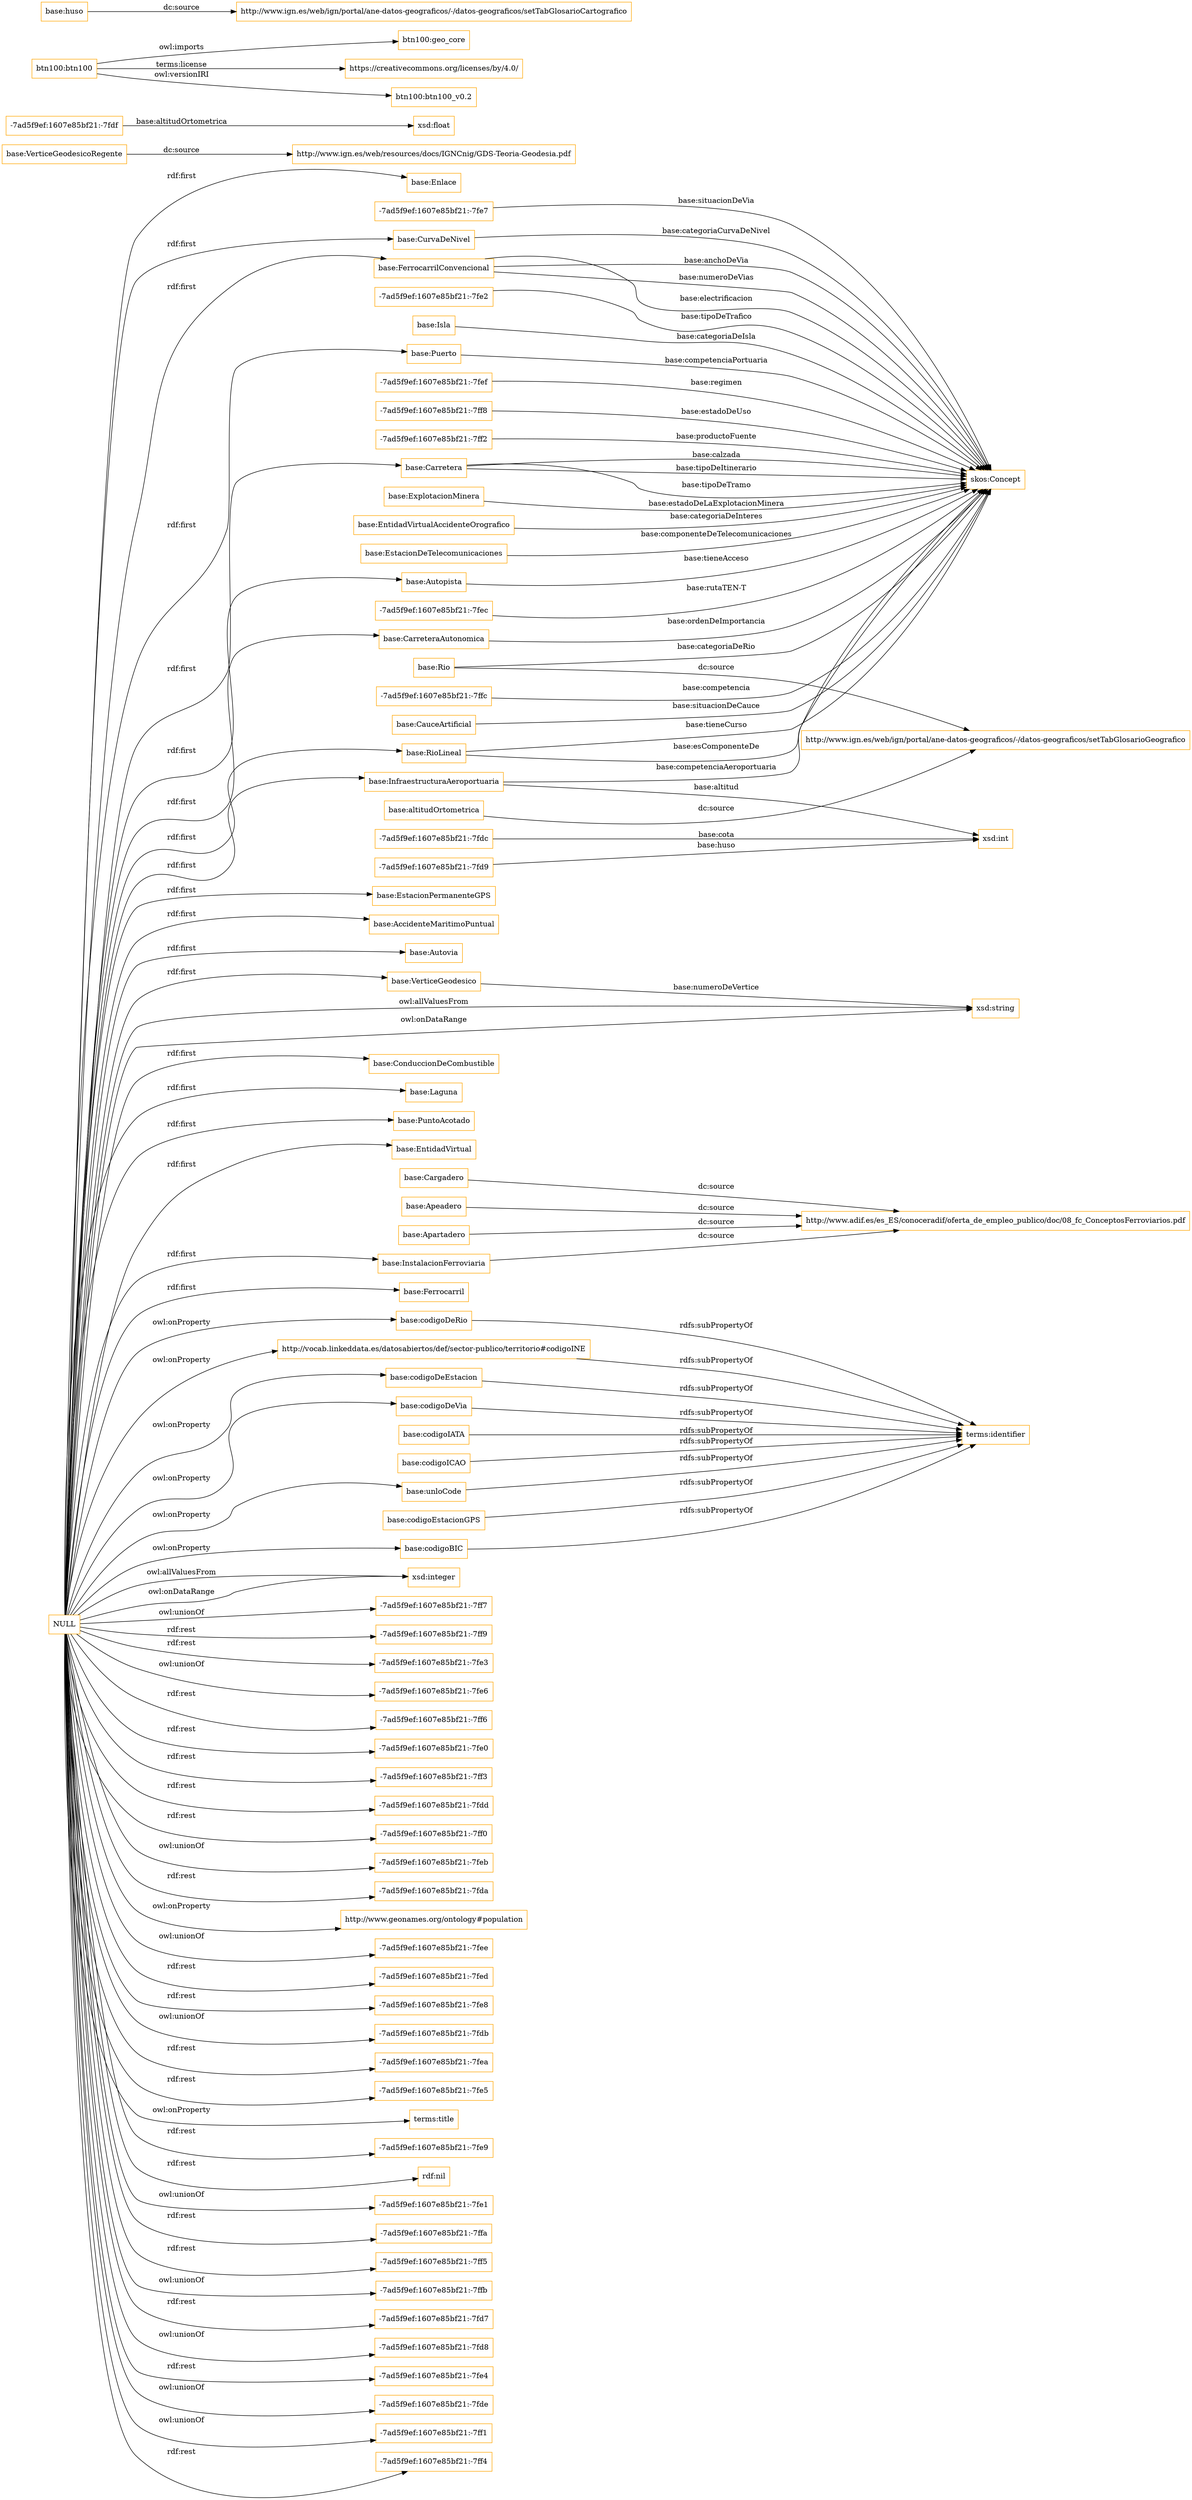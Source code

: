 digraph ar2dtool_diagram { 
rankdir=LR;
size="1501"
node [shape = rectangle, color="orange"]; "base:Enlace" "-7ad5f9ef:1607e85bf21:-7ff8" "-7ad5f9ef:1607e85bf21:-7ff2" "base:InfraestructuraAeroportuaria" "base:EstacionPermanenteGPS" "base:AccidenteMaritimoPuntual" "-7ad5f9ef:1607e85bf21:-7fdc" "base:Autovia" "base:VerticeGeodesico" "-7ad5f9ef:1607e85bf21:-7fd9" "base:Carretera" "base:ExplotacionMinera" "base:EntidadVirtualAccidenteOrografico" "base:EstacionDeTelecomunicaciones" "base:ConduccionDeCombustible" "base:VerticeGeodesicoRegente" "base:Autopista" "base:Laguna" "-7ad5f9ef:1607e85bf21:-7fec" "base:CarreteraAutonomica" "-7ad5f9ef:1607e85bf21:-7ffc" "base:CauceArtificial" "base:RioLineal" "-7ad5f9ef:1607e85bf21:-7fdf" "base:PuntoAcotado" "-7ad5f9ef:1607e85bf21:-7fe7" "base:Apeadero" "base:Apartadero" "base:EntidadVirtual" "base:CurvaDeNivel" "base:InstalacionFerroviaria" "base:Rio" "base:FerrocarrilConvencional" "base:Ferrocarril" "-7ad5f9ef:1607e85bf21:-7fe2" "base:Isla" "base:Cargadero" "base:Puerto" "-7ad5f9ef:1607e85bf21:-7fef" ; /*classes style*/
	"base:unloCode" -> "terms:identifier" [ label = "rdfs:subPropertyOf" ];
	"base:codigoEstacionGPS" -> "terms:identifier" [ label = "rdfs:subPropertyOf" ];
	"base:codigoBIC" -> "terms:identifier" [ label = "rdfs:subPropertyOf" ];
	"base:codigoDeRio" -> "terms:identifier" [ label = "rdfs:subPropertyOf" ];
	"base:Apartadero" -> "http://www.adif.es/es_ES/conoceradif/oferta_de_empleo_publico/doc/08_fc_ConceptosFerroviarios.pdf" [ label = "dc:source" ];
	"base:Apeadero" -> "http://www.adif.es/es_ES/conoceradif/oferta_de_empleo_publico/doc/08_fc_ConceptosFerroviarios.pdf" [ label = "dc:source" ];
	"base:altitudOrtometrica" -> "http://www.ign.es/web/ign/portal/ane-datos-geograficos/-/datos-geograficos/setTabGlosarioGeografico" [ label = "dc:source" ];
	"NULL" -> "xsd:integer" [ label = "owl:allValuesFrom" ];
	"NULL" -> "base:Enlace" [ label = "rdf:first" ];
	"NULL" -> "base:FerrocarrilConvencional" [ label = "rdf:first" ];
	"NULL" -> "base:EntidadVirtual" [ label = "rdf:first" ];
	"NULL" -> "base:CurvaDeNivel" [ label = "rdf:first" ];
	"NULL" -> "base:CarreteraAutonomica" [ label = "rdf:first" ];
	"NULL" -> "-7ad5f9ef:1607e85bf21:-7ff7" [ label = "owl:unionOf" ];
	"NULL" -> "base:VerticeGeodesico" [ label = "rdf:first" ];
	"NULL" -> "base:InstalacionFerroviaria" [ label = "rdf:first" ];
	"NULL" -> "-7ad5f9ef:1607e85bf21:-7ff9" [ label = "rdf:rest" ];
	"NULL" -> "http://vocab.linkeddata.es/datosabiertos/def/sector-publico/territorio#codigoINE" [ label = "owl:onProperty" ];
	"NULL" -> "-7ad5f9ef:1607e85bf21:-7fe3" [ label = "rdf:rest" ];
	"NULL" -> "-7ad5f9ef:1607e85bf21:-7fe6" [ label = "owl:unionOf" ];
	"NULL" -> "base:Puerto" [ label = "rdf:first" ];
	"NULL" -> "-7ad5f9ef:1607e85bf21:-7ff6" [ label = "rdf:rest" ];
	"NULL" -> "xsd:string" [ label = "owl:allValuesFrom" ];
	"NULL" -> "-7ad5f9ef:1607e85bf21:-7fe0" [ label = "rdf:rest" ];
	"NULL" -> "base:codigoDeEstacion" [ label = "owl:onProperty" ];
	"NULL" -> "-7ad5f9ef:1607e85bf21:-7ff3" [ label = "rdf:rest" ];
	"NULL" -> "base:unloCode" [ label = "owl:onProperty" ];
	"NULL" -> "base:codigoDeRio" [ label = "owl:onProperty" ];
	"NULL" -> "xsd:integer" [ label = "owl:onDataRange" ];
	"NULL" -> "-7ad5f9ef:1607e85bf21:-7fdd" [ label = "rdf:rest" ];
	"NULL" -> "-7ad5f9ef:1607e85bf21:-7ff0" [ label = "rdf:rest" ];
	"NULL" -> "base:Carretera" [ label = "rdf:first" ];
	"NULL" -> "-7ad5f9ef:1607e85bf21:-7feb" [ label = "owl:unionOf" ];
	"NULL" -> "-7ad5f9ef:1607e85bf21:-7fda" [ label = "rdf:rest" ];
	"NULL" -> "http://www.geonames.org/ontology#population" [ label = "owl:onProperty" ];
	"NULL" -> "-7ad5f9ef:1607e85bf21:-7fee" [ label = "owl:unionOf" ];
	"NULL" -> "-7ad5f9ef:1607e85bf21:-7fed" [ label = "rdf:rest" ];
	"NULL" -> "-7ad5f9ef:1607e85bf21:-7fe8" [ label = "rdf:rest" ];
	"NULL" -> "-7ad5f9ef:1607e85bf21:-7fdb" [ label = "owl:unionOf" ];
	"NULL" -> "-7ad5f9ef:1607e85bf21:-7fea" [ label = "rdf:rest" ];
	"NULL" -> "-7ad5f9ef:1607e85bf21:-7fe5" [ label = "rdf:rest" ];
	"NULL" -> "terms:title" [ label = "owl:onProperty" ];
	"NULL" -> "base:Autopista" [ label = "rdf:first" ];
	"NULL" -> "base:RioLineal" [ label = "rdf:first" ];
	"NULL" -> "-7ad5f9ef:1607e85bf21:-7fe9" [ label = "rdf:rest" ];
	"NULL" -> "rdf:nil" [ label = "rdf:rest" ];
	"NULL" -> "-7ad5f9ef:1607e85bf21:-7fe1" [ label = "owl:unionOf" ];
	"NULL" -> "-7ad5f9ef:1607e85bf21:-7ffa" [ label = "rdf:rest" ];
	"NULL" -> "-7ad5f9ef:1607e85bf21:-7ff5" [ label = "rdf:rest" ];
	"NULL" -> "-7ad5f9ef:1607e85bf21:-7ffb" [ label = "owl:unionOf" ];
	"NULL" -> "-7ad5f9ef:1607e85bf21:-7fd7" [ label = "rdf:rest" ];
	"NULL" -> "base:AccidenteMaritimoPuntual" [ label = "rdf:first" ];
	"NULL" -> "base:codigoBIC" [ label = "owl:onProperty" ];
	"NULL" -> "base:Ferrocarril" [ label = "rdf:first" ];
	"NULL" -> "xsd:string" [ label = "owl:onDataRange" ];
	"NULL" -> "-7ad5f9ef:1607e85bf21:-7fd8" [ label = "owl:unionOf" ];
	"NULL" -> "base:PuntoAcotado" [ label = "rdf:first" ];
	"NULL" -> "-7ad5f9ef:1607e85bf21:-7fe4" [ label = "rdf:rest" ];
	"NULL" -> "-7ad5f9ef:1607e85bf21:-7fde" [ label = "owl:unionOf" ];
	"NULL" -> "base:Laguna" [ label = "rdf:first" ];
	"NULL" -> "-7ad5f9ef:1607e85bf21:-7ff1" [ label = "owl:unionOf" ];
	"NULL" -> "base:ConduccionDeCombustible" [ label = "rdf:first" ];
	"NULL" -> "base:EstacionPermanenteGPS" [ label = "rdf:first" ];
	"NULL" -> "base:InfraestructuraAeroportuaria" [ label = "rdf:first" ];
	"NULL" -> "base:codigoDeVia" [ label = "owl:onProperty" ];
	"NULL" -> "-7ad5f9ef:1607e85bf21:-7ff4" [ label = "rdf:rest" ];
	"NULL" -> "base:Autovia" [ label = "rdf:first" ];
	"base:codigoDeVia" -> "terms:identifier" [ label = "rdfs:subPropertyOf" ];
	"http://vocab.linkeddata.es/datosabiertos/def/sector-publico/territorio#codigoINE" -> "terms:identifier" [ label = "rdfs:subPropertyOf" ];
	"base:codigoDeEstacion" -> "terms:identifier" [ label = "rdfs:subPropertyOf" ];
	"base:InstalacionFerroviaria" -> "http://www.adif.es/es_ES/conoceradif/oferta_de_empleo_publico/doc/08_fc_ConceptosFerroviarios.pdf" [ label = "dc:source" ];
	"btn100:btn100" -> "btn100:geo_core" [ label = "owl:imports" ];
	"btn100:btn100" -> "https://creativecommons.org/licenses/by/4.0/" [ label = "terms:license" ];
	"btn100:btn100" -> "btn100:btn100_v0.2" [ label = "owl:versionIRI" ];
	"base:VerticeGeodesicoRegente" -> "http://www.ign.es/web/resources/docs/IGNCnig/GDS-Teoria-Geodesia.pdf" [ label = "dc:source" ];
	"base:codigoIATA" -> "terms:identifier" [ label = "rdfs:subPropertyOf" ];
	"base:codigoICAO" -> "terms:identifier" [ label = "rdfs:subPropertyOf" ];
	"base:Cargadero" -> "http://www.adif.es/es_ES/conoceradif/oferta_de_empleo_publico/doc/08_fc_ConceptosFerroviarios.pdf" [ label = "dc:source" ];
	"base:huso" -> "http://www.ign.es/web/ign/portal/ane-datos-geograficos/-/datos-geograficos/setTabGlosarioCartografico" [ label = "dc:source" ];
	"base:Rio" -> "http://www.ign.es/web/ign/portal/ane-datos-geograficos/-/datos-geograficos/setTabGlosarioGeografico" [ label = "dc:source" ];
	"-7ad5f9ef:1607e85bf21:-7fef" -> "skos:Concept" [ label = "base:regimen" ];
	"-7ad5f9ef:1607e85bf21:-7fdc" -> "xsd:int" [ label = "base:cota" ];
	"-7ad5f9ef:1607e85bf21:-7fec" -> "skos:Concept" [ label = "base:rutaTEN-T" ];
	"base:FerrocarrilConvencional" -> "skos:Concept" [ label = "base:numeroDeVias" ];
	"-7ad5f9ef:1607e85bf21:-7ff8" -> "skos:Concept" [ label = "base:estadoDeUso" ];
	"-7ad5f9ef:1607e85bf21:-7fe7" -> "skos:Concept" [ label = "base:situacionDeVia" ];
	"base:Rio" -> "skos:Concept" [ label = "base:categoriaDeRio" ];
	"base:RioLineal" -> "skos:Concept" [ label = "base:tieneCurso" ];
	"base:FerrocarrilConvencional" -> "skos:Concept" [ label = "base:electrificacion" ];
	"base:Isla" -> "skos:Concept" [ label = "base:categoriaDeIsla" ];
	"-7ad5f9ef:1607e85bf21:-7fdf" -> "xsd:float" [ label = "base:altitudOrtometrica" ];
	"base:FerrocarrilConvencional" -> "skos:Concept" [ label = "base:anchoDeVia" ];
	"base:Autopista" -> "skos:Concept" [ label = "base:tieneAcceso" ];
	"-7ad5f9ef:1607e85bf21:-7fe2" -> "skos:Concept" [ label = "base:tipoDeTrafico" ];
	"-7ad5f9ef:1607e85bf21:-7ffc" -> "skos:Concept" [ label = "base:competencia" ];
	"base:InfraestructuraAeroportuaria" -> "xsd:int" [ label = "base:altitud" ];
	"base:EstacionDeTelecomunicaciones" -> "skos:Concept" [ label = "base:componenteDeTelecomunicaciones" ];
	"base:CarreteraAutonomica" -> "skos:Concept" [ label = "base:ordenDeImportancia" ];
	"base:CauceArtificial" -> "skos:Concept" [ label = "base:situacionDeCauce" ];
	"base:RioLineal" -> "skos:Concept" [ label = "base:esComponenteDe" ];
	"base:Puerto" -> "skos:Concept" [ label = "base:competenciaPortuaria" ];
	"base:CurvaDeNivel" -> "skos:Concept" [ label = "base:categoriaCurvaDeNivel" ];
	"base:InfraestructuraAeroportuaria" -> "skos:Concept" [ label = "base:competenciaAeroportuaria" ];
	"-7ad5f9ef:1607e85bf21:-7ff2" -> "skos:Concept" [ label = "base:productoFuente" ];
	"base:ExplotacionMinera" -> "skos:Concept" [ label = "base:estadoDeLaExplotacionMinera" ];
	"base:Carretera" -> "skos:Concept" [ label = "base:tipoDeTramo" ];
	"base:Carretera" -> "skos:Concept" [ label = "base:calzada" ];
	"-7ad5f9ef:1607e85bf21:-7fd9" -> "xsd:int" [ label = "base:huso" ];
	"base:EntidadVirtualAccidenteOrografico" -> "skos:Concept" [ label = "base:categoriaDeInteres" ];
	"base:Carretera" -> "skos:Concept" [ label = "base:tipoDeItinerario" ];
	"base:VerticeGeodesico" -> "xsd:string" [ label = "base:numeroDeVertice" ];

}
